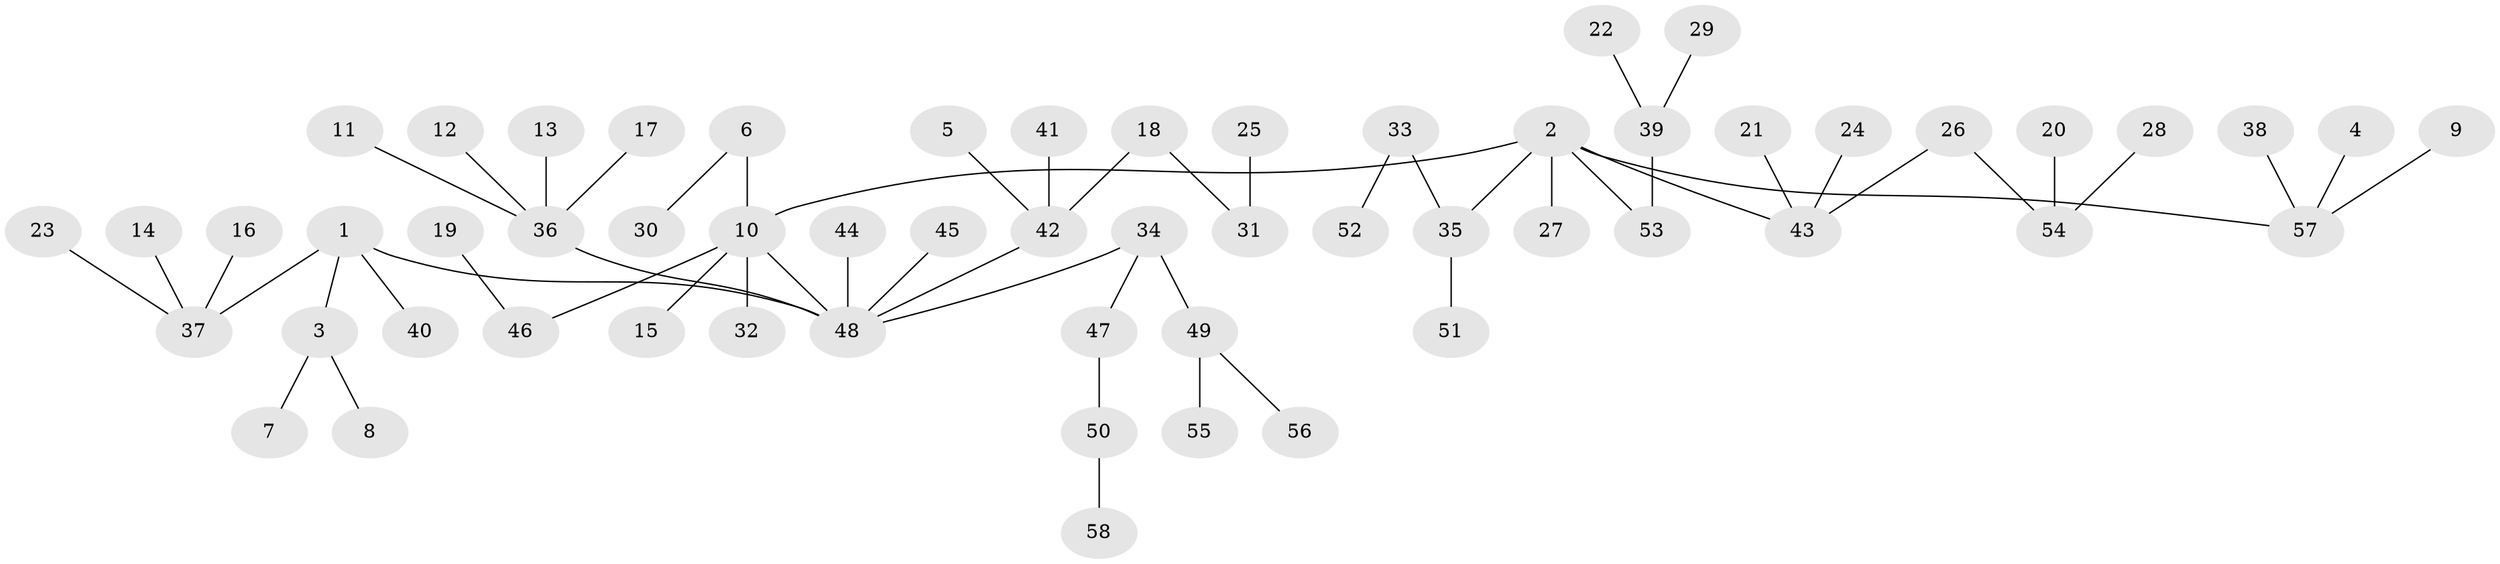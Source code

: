 // original degree distribution, {8: 0.008620689655172414, 7: 0.017241379310344827, 4: 0.07758620689655173, 3: 0.1724137931034483, 2: 0.12931034482758622, 5: 0.017241379310344827, 1: 0.5689655172413793, 6: 0.008620689655172414}
// Generated by graph-tools (version 1.1) at 2025/50/03/09/25 03:50:21]
// undirected, 58 vertices, 57 edges
graph export_dot {
graph [start="1"]
  node [color=gray90,style=filled];
  1;
  2;
  3;
  4;
  5;
  6;
  7;
  8;
  9;
  10;
  11;
  12;
  13;
  14;
  15;
  16;
  17;
  18;
  19;
  20;
  21;
  22;
  23;
  24;
  25;
  26;
  27;
  28;
  29;
  30;
  31;
  32;
  33;
  34;
  35;
  36;
  37;
  38;
  39;
  40;
  41;
  42;
  43;
  44;
  45;
  46;
  47;
  48;
  49;
  50;
  51;
  52;
  53;
  54;
  55;
  56;
  57;
  58;
  1 -- 3 [weight=1.0];
  1 -- 37 [weight=1.0];
  1 -- 40 [weight=1.0];
  1 -- 48 [weight=1.0];
  2 -- 10 [weight=1.0];
  2 -- 27 [weight=1.0];
  2 -- 35 [weight=1.0];
  2 -- 43 [weight=1.0];
  2 -- 53 [weight=1.0];
  2 -- 57 [weight=1.0];
  3 -- 7 [weight=1.0];
  3 -- 8 [weight=1.0];
  4 -- 57 [weight=1.0];
  5 -- 42 [weight=1.0];
  6 -- 10 [weight=1.0];
  6 -- 30 [weight=1.0];
  9 -- 57 [weight=1.0];
  10 -- 15 [weight=1.0];
  10 -- 32 [weight=1.0];
  10 -- 46 [weight=1.0];
  10 -- 48 [weight=1.0];
  11 -- 36 [weight=1.0];
  12 -- 36 [weight=1.0];
  13 -- 36 [weight=1.0];
  14 -- 37 [weight=1.0];
  16 -- 37 [weight=1.0];
  17 -- 36 [weight=1.0];
  18 -- 31 [weight=1.0];
  18 -- 42 [weight=1.0];
  19 -- 46 [weight=1.0];
  20 -- 54 [weight=1.0];
  21 -- 43 [weight=1.0];
  22 -- 39 [weight=1.0];
  23 -- 37 [weight=1.0];
  24 -- 43 [weight=1.0];
  25 -- 31 [weight=1.0];
  26 -- 43 [weight=1.0];
  26 -- 54 [weight=1.0];
  28 -- 54 [weight=1.0];
  29 -- 39 [weight=1.0];
  33 -- 35 [weight=1.0];
  33 -- 52 [weight=1.0];
  34 -- 47 [weight=1.0];
  34 -- 48 [weight=1.0];
  34 -- 49 [weight=1.0];
  35 -- 51 [weight=1.0];
  36 -- 48 [weight=1.0];
  38 -- 57 [weight=1.0];
  39 -- 53 [weight=1.0];
  41 -- 42 [weight=1.0];
  42 -- 48 [weight=1.0];
  44 -- 48 [weight=1.0];
  45 -- 48 [weight=1.0];
  47 -- 50 [weight=1.0];
  49 -- 55 [weight=1.0];
  49 -- 56 [weight=1.0];
  50 -- 58 [weight=1.0];
}
